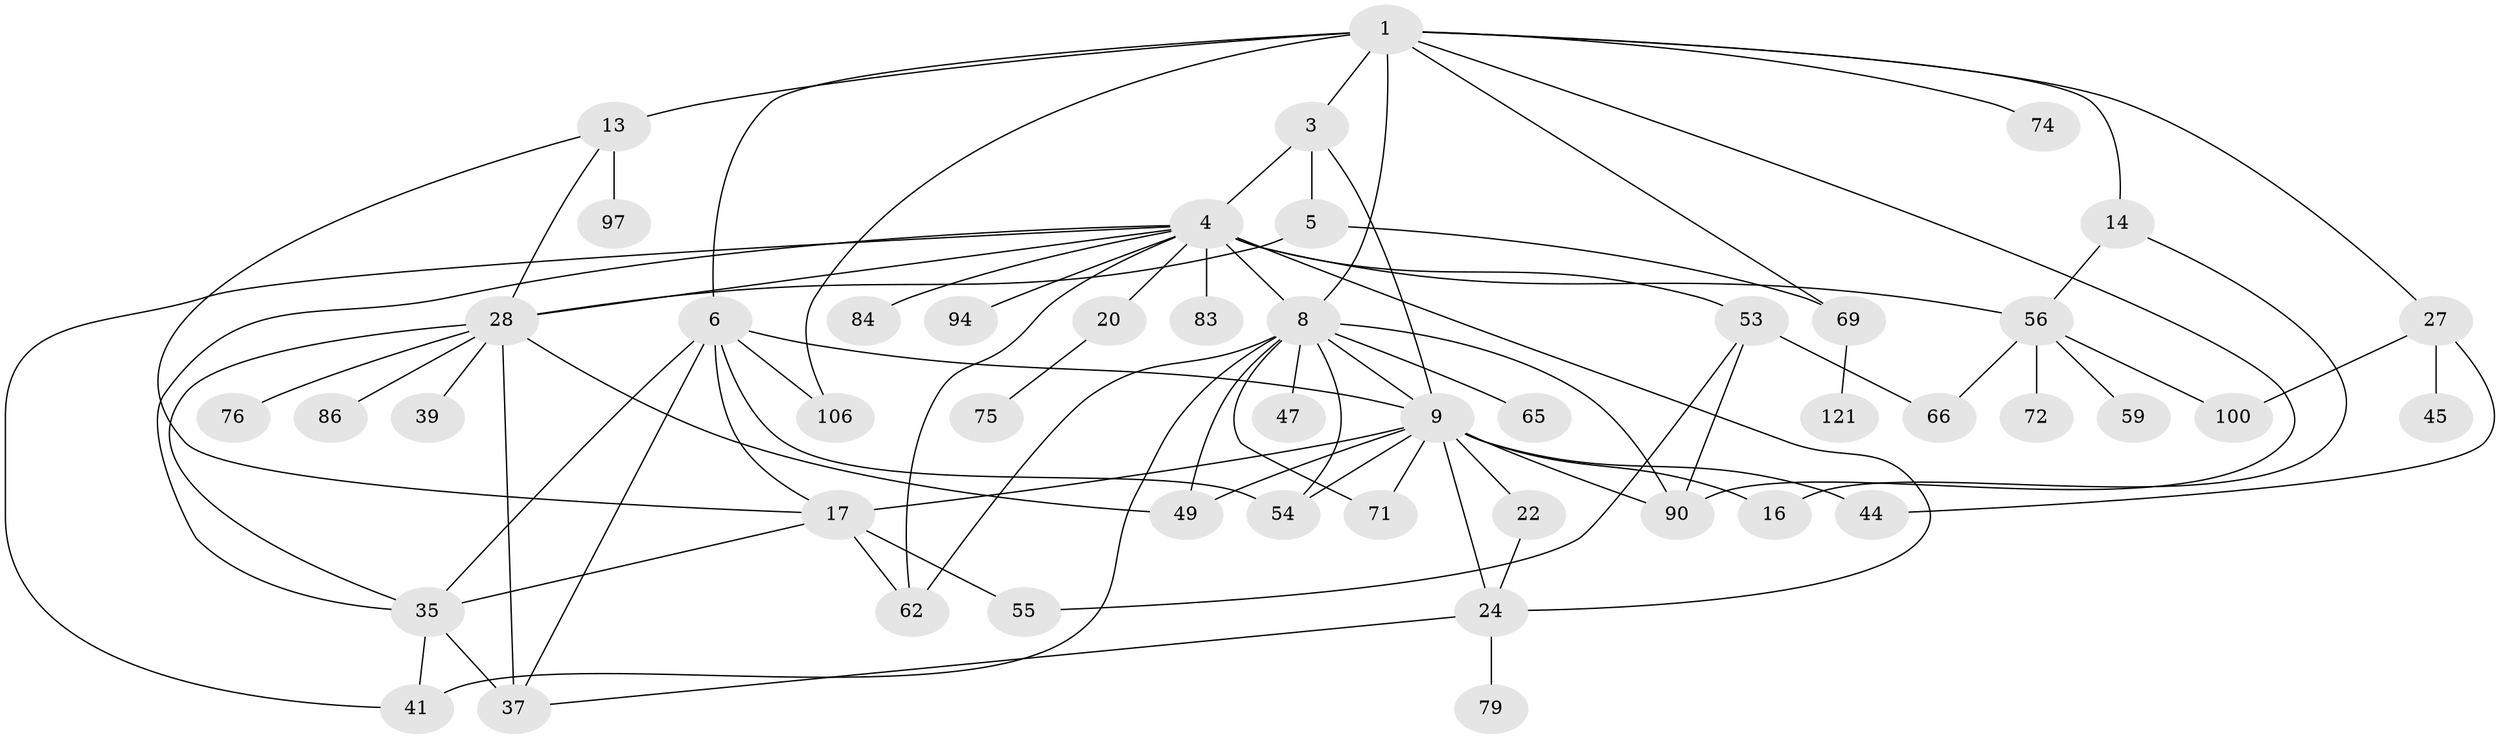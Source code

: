 // original degree distribution, {7: 0.024793388429752067, 5: 0.09090909090909091, 6: 0.03305785123966942, 3: 0.2231404958677686, 4: 0.09917355371900827, 2: 0.2892561983471074, 1: 0.2396694214876033}
// Generated by graph-tools (version 1.1) at 2025/16/03/04/25 18:16:59]
// undirected, 48 vertices, 82 edges
graph export_dot {
graph [start="1"]
  node [color=gray90,style=filled];
  1 [super="+63+2"];
  3 [super="+42+52"];
  4 [super="+7"];
  5;
  6 [super="+11"];
  8 [super="+114+21+18+85+23"];
  9 [super="+10+51+12"];
  13 [super="+58"];
  14 [super="+19"];
  16;
  17 [super="+81"];
  20 [super="+67"];
  22;
  24 [super="+108+25"];
  27 [super="+31"];
  28 [super="+43+33+36+46+93"];
  35 [super="+116+50+70+40"];
  37 [super="+48+110"];
  39;
  41 [super="+73+61"];
  44;
  45;
  47 [super="+87"];
  49;
  53 [super="+104+89"];
  54;
  55;
  56 [super="+96+57"];
  59;
  62;
  65;
  66;
  69 [super="+78"];
  71;
  72;
  74;
  75;
  76;
  79;
  83;
  84;
  86;
  90 [super="+99"];
  94;
  97;
  100;
  106;
  121;
  1 -- 3 [weight=2];
  1 -- 6;
  1 -- 8;
  1 -- 13 [weight=2];
  1 -- 74;
  1 -- 69;
  1 -- 106;
  1 -- 90;
  1 -- 27;
  1 -- 14 [weight=2];
  3 -- 4;
  3 -- 5;
  3 -- 9;
  4 -- 20;
  4 -- 35;
  4 -- 8 [weight=2];
  4 -- 41;
  4 -- 83;
  4 -- 84;
  4 -- 53;
  4 -- 62;
  4 -- 56 [weight=2];
  4 -- 24;
  4 -- 28;
  4 -- 94;
  5 -- 28;
  5 -- 69;
  6 -- 9;
  6 -- 54;
  6 -- 106;
  6 -- 17;
  6 -- 37;
  6 -- 35;
  8 -- 49;
  8 -- 71;
  8 -- 65;
  8 -- 41;
  8 -- 90;
  8 -- 62;
  8 -- 54;
  8 -- 47;
  8 -- 9;
  9 -- 17 [weight=2];
  9 -- 16;
  9 -- 71;
  9 -- 24;
  9 -- 44;
  9 -- 49;
  9 -- 54;
  9 -- 22;
  9 -- 90;
  13 -- 17;
  13 -- 28;
  13 -- 97;
  14 -- 16;
  14 -- 56;
  17 -- 55;
  17 -- 62;
  17 -- 35;
  20 -- 75;
  22 -- 24;
  24 -- 37;
  24 -- 79;
  27 -- 100;
  27 -- 45;
  27 -- 44;
  28 -- 86;
  28 -- 49;
  28 -- 76;
  28 -- 39;
  28 -- 37;
  28 -- 35;
  35 -- 37 [weight=2];
  35 -- 41;
  53 -- 66;
  53 -- 90;
  53 -- 55;
  56 -- 100;
  56 -- 59;
  56 -- 66;
  56 -- 72;
  69 -- 121;
}
